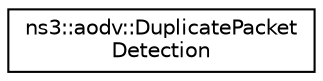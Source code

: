 digraph "Graphical Class Hierarchy"
{
 // LATEX_PDF_SIZE
  edge [fontname="Helvetica",fontsize="10",labelfontname="Helvetica",labelfontsize="10"];
  node [fontname="Helvetica",fontsize="10",shape=record];
  rankdir="LR";
  Node0 [label="ns3::aodv::DuplicatePacket\lDetection",height=0.2,width=0.4,color="black", fillcolor="white", style="filled",URL="$classns3_1_1aodv_1_1_duplicate_packet_detection.html",tooltip="Helper class used to remember already seen packets and detect duplicates."];
}

